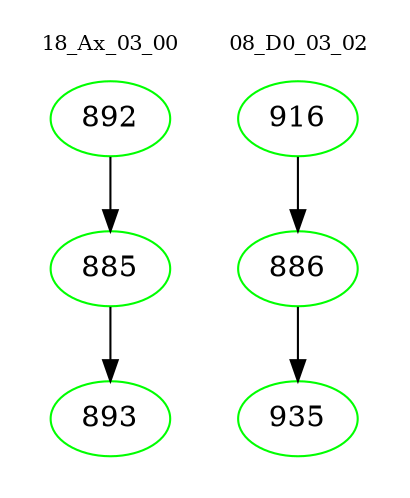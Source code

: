 digraph{
subgraph cluster_0 {
color = white
label = "18_Ax_03_00";
fontsize=10;
T0_892 [label="892", color="green"]
T0_892 -> T0_885 [color="black"]
T0_885 [label="885", color="green"]
T0_885 -> T0_893 [color="black"]
T0_893 [label="893", color="green"]
}
subgraph cluster_1 {
color = white
label = "08_D0_03_02";
fontsize=10;
T1_916 [label="916", color="green"]
T1_916 -> T1_886 [color="black"]
T1_886 [label="886", color="green"]
T1_886 -> T1_935 [color="black"]
T1_935 [label="935", color="green"]
}
}

